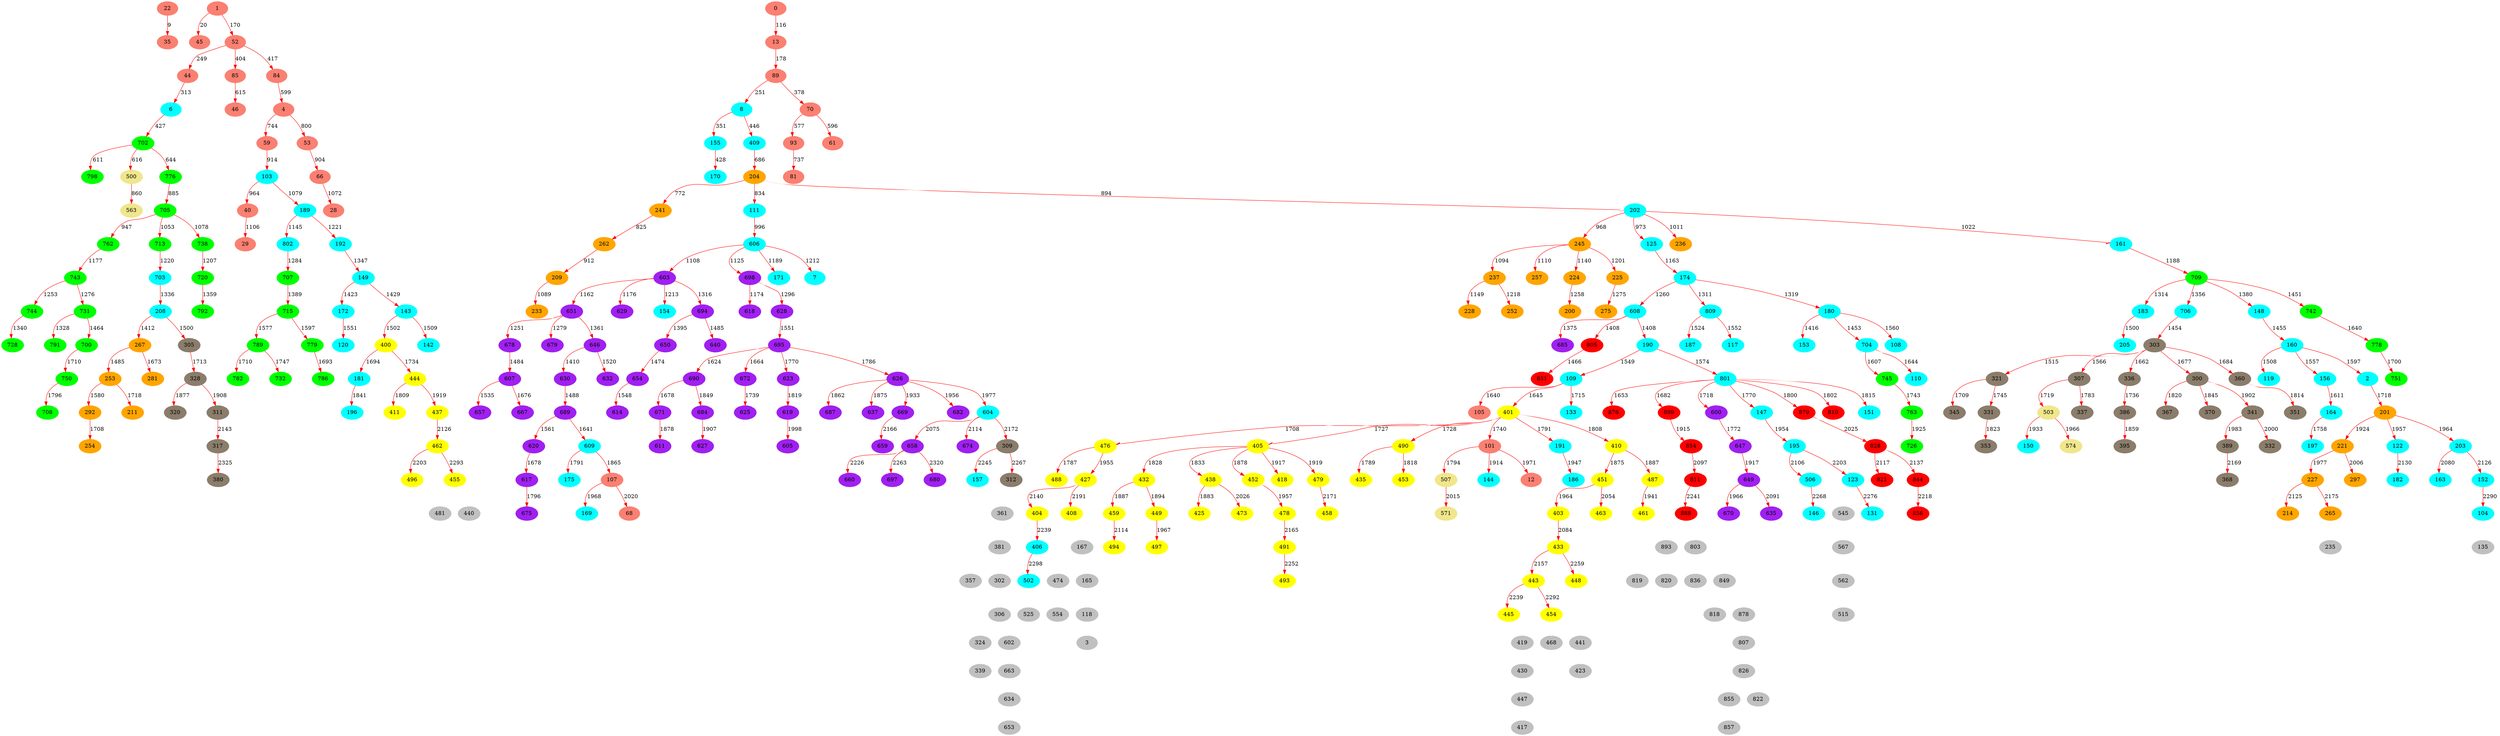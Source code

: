 digraph {
	22 [color=grey style=filled]
	35 [color=grey style=filled]
	22 -> 35 [color=white]
	1 [color=grey style=filled]
	45 [color=grey style=filled]
	1 -> 45 [color=white]
	0 [color=grey style=filled]
	13 [color=grey style=filled]
	0 -> 13 [color=white]
	1 [color=grey style=filled]
	52 [color=grey style=filled]
	1 -> 52 [color=white]
	13 [color=grey style=filled]
	89 [color=grey style=filled]
	13 -> 89 [color=white]
	52 [color=grey style=filled]
	44 [color=grey style=filled]
	52 -> 44 [color=white]
	89 [color=grey style=filled]
	8 [color=grey style=filled]
	89 -> 8 [color=white]
	44 [color=grey style=filled]
	6 [color=grey style=filled]
	44 -> 6 [color=white]
	8 [color=grey style=filled]
	155 [color=grey style=filled]
	8 -> 155 [color=white]
	89 [color=grey style=filled]
	70 [color=grey style=filled]
	89 -> 70 [color=white]
	52 [color=grey style=filled]
	85 [color=grey style=filled]
	52 -> 85 [color=white]
	52 [color=grey style=filled]
	84 [color=grey style=filled]
	52 -> 84 [color=white]
	6 [color=grey style=filled]
	702 [color=grey style=filled]
	6 -> 702 [color=white]
	155 [color=grey style=filled]
	170 [color=grey style=filled]
	155 -> 170 [color=white]
	8 [color=grey style=filled]
	409 [color=grey style=filled]
	8 -> 409 [color=white]
	70 [color=grey style=filled]
	93 [color=grey style=filled]
	70 -> 93 [color=white]
	70 [color=grey style=filled]
	61 [color=grey style=filled]
	70 -> 61 [color=white]
	84 [color=grey style=filled]
	4 [color=grey style=filled]
	84 -> 4 [color=white]
	702 [color=grey style=filled]
	798 [color=grey style=filled]
	702 -> 798 [color=white]
	85 [color=grey style=filled]
	46 [color=grey style=filled]
	85 -> 46 [color=white]
	702 [color=grey style=filled]
	500 [color=grey style=filled]
	702 -> 500 [color=white]
	702 [color=grey style=filled]
	776 [color=grey style=filled]
	702 -> 776 [color=white]
	409 [color=grey style=filled]
	204 [color=grey style=filled]
	409 -> 204 [color=white]
	93 [color=grey style=filled]
	81 [color=grey style=filled]
	93 -> 81 [color=white]
	4 [color=grey style=filled]
	59 [color=grey style=filled]
	4 -> 59 [color=white]
	204 [color=grey style=filled]
	241 [color=grey style=filled]
	204 -> 241 [color=white]
	4 [color=grey style=filled]
	53 [color=grey style=filled]
	4 -> 53 [color=white]
	241 [color=grey style=filled]
	262 [color=grey style=filled]
	241 -> 262 [color=white]
	204 [color=grey style=filled]
	111 [color=grey style=filled]
	204 -> 111 [color=white]
	500 [color=grey style=filled]
	563 [color=grey style=filled]
	500 -> 563 [color=white]
	776 [color=grey style=filled]
	705 [color=grey style=filled]
	776 -> 705 [color=white]
	204 [color=grey style=filled]
	202 [color=grey style=filled]
	204 -> 202 [color=white]
	53 [color=grey style=filled]
	66 [color=grey style=filled]
	53 -> 66 [color=white]
	262 [color=grey style=filled]
	209 [color=grey style=filled]
	262 -> 209 [color=white]
	59 [color=grey style=filled]
	103 [color=grey style=filled]
	59 -> 103 [color=white]
	705 [color=grey style=filled]
	762 [color=grey style=filled]
	705 -> 762 [color=white]
	103 [color=grey style=filled]
	40 [color=grey style=filled]
	103 -> 40 [color=white]
	202 [color=grey style=filled]
	245 [color=grey style=filled]
	202 -> 245 [color=white]
	202 [color=grey style=filled]
	125 [color=grey style=filled]
	202 -> 125 [color=white]
	111 [color=grey style=filled]
	606 [color=grey style=filled]
	111 -> 606 [color=white]
	202 [color=grey style=filled]
	236 [color=grey style=filled]
	202 -> 236 [color=white]
	202 [color=grey style=filled]
	161 [color=grey style=filled]
	202 -> 161 [color=white]
	705 [color=grey style=filled]
	713 [color=grey style=filled]
	705 -> 713 [color=white]
	66 [color=grey style=filled]
	28 [color=grey style=filled]
	66 -> 28 [color=white]
	705 [color=grey style=filled]
	738 [color=grey style=filled]
	705 -> 738 [color=white]
	103 [color=grey style=filled]
	189 [color=grey style=filled]
	103 -> 189 [color=white]
	209 [color=grey style=filled]
	233 [color=grey style=filled]
	209 -> 233 [color=white]
	245 [color=grey style=filled]
	237 [color=grey style=filled]
	245 -> 237 [color=white]
	40 [color=grey style=filled]
	29 [color=grey style=filled]
	40 -> 29 [color=white]
	606 [color=grey style=filled]
	603 [color=grey style=filled]
	606 -> 603 [color=white]
	245 [color=grey style=filled]
	257 [color=grey style=filled]
	245 -> 257 [color=white]
	606 [color=grey style=filled]
	698 [color=grey style=filled]
	606 -> 698 [color=white]
	245 [color=grey style=filled]
	224 [color=grey style=filled]
	245 -> 224 [color=white]
	189 [color=grey style=filled]
	802 [color=grey style=filled]
	189 -> 802 [color=white]
	237 [color=grey style=filled]
	228 [color=grey style=filled]
	237 -> 228 [color=white]
	603 [color=grey style=filled]
	651 [color=grey style=filled]
	603 -> 651 [color=white]
	125 [color=grey style=filled]
	174 [color=grey style=filled]
	125 -> 174 [color=white]
	698 [color=grey style=filled]
	618 [color=grey style=filled]
	698 -> 618 [color=white]
	603 [color=grey style=filled]
	629 [color=grey style=filled]
	603 -> 629 [color=white]
	762 [color=grey style=filled]
	743 [color=grey style=filled]
	762 -> 743 [color=white]
	161 [color=grey style=filled]
	709 [color=grey style=filled]
	161 -> 709 [color=white]
	606 [color=grey style=filled]
	171 [color=grey style=filled]
	606 -> 171 [color=white]
	245 [color=grey style=filled]
	225 [color=grey style=filled]
	245 -> 225 [color=white]
	738 [color=grey style=filled]
	720 [color=grey style=filled]
	738 -> 720 [color=white]
	606 [color=grey style=filled]
	7 [color=grey style=filled]
	606 -> 7 [color=white]
	603 [color=grey style=filled]
	154 [color=grey style=filled]
	603 -> 154 [color=white]
	237 [color=grey style=filled]
	252 [color=grey style=filled]
	237 -> 252 [color=white]
	713 [color=grey style=filled]
	703 [color=grey style=filled]
	713 -> 703 [color=white]
	189 [color=grey style=filled]
	192 [color=grey style=filled]
	189 -> 192 [color=white]
	651 [color=grey style=filled]
	678 [color=grey style=filled]
	651 -> 678 [color=white]
	743 [color=grey style=filled]
	744 [color=grey style=filled]
	743 -> 744 [color=white]
	224 [color=grey style=filled]
	200 [color=grey style=filled]
	224 -> 200 [color=white]
	174 [color=grey style=filled]
	608 [color=grey style=filled]
	174 -> 608 [color=white]
	225 [color=grey style=filled]
	275 [color=grey style=filled]
	225 -> 275 [color=white]
	743 [color=grey style=filled]
	731 [color=grey style=filled]
	743 -> 731 [color=white]
	651 [color=grey style=filled]
	679 [color=grey style=filled]
	651 -> 679 [color=white]
	802 [color=grey style=filled]
	707 [color=grey style=filled]
	802 -> 707 [color=white]
	698 [color=grey style=filled]
	628 [color=grey style=filled]
	698 -> 628 [color=white]
	174 [color=grey style=filled]
	809 [color=grey style=filled]
	174 -> 809 [color=white]
	709 [color=grey style=filled]
	183 [color=grey style=filled]
	709 -> 183 [color=white]
	603 [color=grey style=filled]
	694 [color=grey style=filled]
	603 -> 694 [color=white]
	174 [color=grey style=filled]
	180 [color=grey style=filled]
	174 -> 180 [color=white]
	731 [color=grey style=filled]
	791 [color=grey style=filled]
	731 -> 791 [color=white]
	703 [color=grey style=filled]
	208 [color=grey style=filled]
	703 -> 208 [color=white]
	744 [color=grey style=filled]
	728 [color=grey style=filled]
	744 -> 728 [color=white]
	192 [color=grey style=filled]
	149 [color=grey style=filled]
	192 -> 149 [color=white]
	709 [color=grey style=filled]
	706 [color=grey style=filled]
	709 -> 706 [color=white]
	720 [color=grey style=filled]
	792 [color=grey style=filled]
	720 -> 792 [color=white]
	651 [color=grey style=filled]
	646 [color=grey style=filled]
	651 -> 646 [color=white]
	608 [color=grey style=filled]
	685 [color=grey style=filled]
	608 -> 685 [color=white]
	709 [color=grey style=filled]
	148 [color=grey style=filled]
	709 -> 148 [color=white]
	707 [color=grey style=filled]
	715 [color=grey style=filled]
	707 -> 715 [color=white]
	694 [color=grey style=filled]
	650 [color=grey style=filled]
	694 -> 650 [color=white]
	608 [color=grey style=filled]
	805 [color=grey style=filled]
	608 -> 805 [color=white]
	608 [color=grey style=filled]
	190 [color=grey style=filled]
	608 -> 190 [color=white]
	646 [color=grey style=filled]
	630 [color=grey style=filled]
	646 -> 630 [color=white]
	208 [color=grey style=filled]
	267 [color=grey style=filled]
	208 -> 267 [color=white]
	180 [color=grey style=filled]
	153 [color=grey style=filled]
	180 -> 153 [color=white]
	149 [color=grey style=filled]
	172 [color=grey style=filled]
	149 -> 172 [color=white]
	149 [color=grey style=filled]
	143 [color=grey style=filled]
	149 -> 143 [color=white]
	709 [color=grey style=filled]
	742 [color=grey style=filled]
	709 -> 742 [color=white]
	180 [color=grey style=filled]
	704 [color=grey style=filled]
	180 -> 704 [color=white]
	706 [color=grey style=filled]
	303 [color=grey style=filled]
	706 -> 303 [color=white]
	148 [color=grey style=filled]
	160 [color=grey style=filled]
	148 -> 160 [color=white]
	731 [color=grey style=filled]
	700 [color=grey style=filled]
	731 -> 700 [color=white]
	805 [color=grey style=filled]
	851 [color=grey style=filled]
	805 -> 851 [color=white]
	650 [color=grey style=filled]
	654 [color=grey style=filled]
	650 -> 654 [color=white]
	678 [color=grey style=filled]
	607 [color=grey style=filled]
	678 -> 607 [color=white]
	694 [color=grey style=filled]
	640 [color=grey style=filled]
	694 -> 640 [color=white]
	267 [color=grey style=filled]
	253 [color=grey style=filled]
	267 -> 253 [color=white]
	630 [color=grey style=filled]
	689 [color=grey style=filled]
	630 -> 689 [color=white]
	183 [color=grey style=filled]
	205 [color=grey style=filled]
	183 -> 205 [color=white]
	208 [color=grey style=filled]
	305 [color=grey style=filled]
	208 -> 305 [color=white]
	143 [color=grey style=filled]
	400 [color=grey style=filled]
	143 -> 400 [color=white]
	160 [color=grey style=filled]
	119 [color=grey style=filled]
	160 -> 119 [color=white]
	143 [color=grey style=filled]
	142 [color=grey style=filled]
	143 -> 142 [color=white]
	303 [color=grey style=filled]
	321 [color=grey style=filled]
	303 -> 321 [color=white]
	646 [color=grey style=filled]
	632 [color=grey style=filled]
	646 -> 632 [color=white]
	809 [color=grey style=filled]
	187 [color=grey style=filled]
	809 -> 187 [color=white]
	607 [color=grey style=filled]
	657 [color=grey style=filled]
	607 -> 657 [color=white]
	654 [color=grey style=filled]
	614 [color=grey style=filled]
	654 -> 614 [color=white]
	190 [color=grey style=filled]
	109 [color=grey style=filled]
	190 -> 109 [color=white]
	628 [color=grey style=filled]
	695 [color=grey style=filled]
	628 -> 695 [color=white]
	172 [color=grey style=filled]
	120 [color=grey style=filled]
	172 -> 120 [color=white]
	809 [color=grey style=filled]
	117 [color=grey style=filled]
	809 -> 117 [color=white]
	160 [color=grey style=filled]
	156 [color=grey style=filled]
	160 -> 156 [color=white]
	180 [color=grey style=filled]
	108 [color=grey style=filled]
	180 -> 108 [color=white]
	689 [color=grey style=filled]
	620 [color=grey style=filled]
	689 -> 620 [color=white]
	303 [color=grey style=filled]
	307 [color=grey style=filled]
	303 -> 307 [color=white]
	190 [color=grey style=filled]
	801 [color=grey style=filled]
	190 -> 801 [color=white]
	715 [color=grey style=filled]
	789 [color=grey style=filled]
	715 -> 789 [color=white]
	253 [color=grey style=filled]
	292 [color=grey style=filled]
	253 -> 292 [color=white]
	715 [color=grey style=filled]
	779 [color=grey style=filled]
	715 -> 779 [color=white]
	160 [color=grey style=filled]
	2 [color=grey style=filled]
	160 -> 2 [color=white]
	704 [color=grey style=filled]
	745 [color=grey style=filled]
	704 -> 745 [color=white]
	156 [color=grey style=filled]
	164 [color=grey style=filled]
	156 -> 164 [color=white]
	695 [color=grey style=filled]
	690 [color=grey style=filled]
	695 -> 690 [color=white]
	742 [color=grey style=filled]
	778 [color=grey style=filled]
	742 -> 778 [color=white]
	109 [color=grey style=filled]
	105 [color=grey style=filled]
	109 -> 105 [color=white]
	689 [color=grey style=filled]
	609 [color=grey style=filled]
	689 -> 609 [color=white]
	704 [color=grey style=filled]
	110 [color=grey style=filled]
	704 -> 110 [color=white]
	109 [color=grey style=filled]
	401 [color=grey style=filled]
	109 -> 401 [color=white]
	801 [color=grey style=filled]
	876 [color=grey style=filled]
	801 -> 876 [color=white]
	303 [color=grey style=filled]
	336 [color=grey style=filled]
	303 -> 336 [color=white]
	695 [color=grey style=filled]
	672 [color=grey style=filled]
	695 -> 672 [color=white]
	267 [color=grey style=filled]
	281 [color=grey style=filled]
	267 -> 281 [color=white]
	607 [color=grey style=filled]
	667 [color=grey style=filled]
	607 -> 667 [color=white]
	303 [color=grey style=filled]
	300 [color=grey style=filled]
	303 -> 300 [color=white]
	690 [color=grey style=filled]
	671 [color=grey style=filled]
	690 -> 671 [color=white]
	620 [color=grey style=filled]
	617 [color=grey style=filled]
	620 -> 617 [color=white]
	801 [color=grey style=filled]
	899 [color=grey style=filled]
	801 -> 899 [color=white]
	303 [color=grey style=filled]
	360 [color=grey style=filled]
	303 -> 360 [color=white]
	779 [color=grey style=filled]
	786 [color=grey style=filled]
	779 -> 786 [color=white]
	400 [color=grey style=filled]
	181 [color=grey style=filled]
	400 -> 181 [color=white]
	778 [color=grey style=filled]
	751 [color=grey style=filled]
	778 -> 751 [color=white]
	292 [color=grey style=filled]
	254 [color=grey style=filled]
	292 -> 254 [color=white]
	401 [color=grey style=filled]
	476 [color=grey style=filled]
	401 -> 476 [color=white]
	321 [color=grey style=filled]
	345 [color=grey style=filled]
	321 -> 345 [color=white]
	789 [color=grey style=filled]
	782 [color=grey style=filled]
	789 -> 782 [color=white]
	700 [color=grey style=filled]
	750 [color=grey style=filled]
	700 -> 750 [color=white]
	305 [color=grey style=filled]
	328 [color=grey style=filled]
	305 -> 328 [color=white]
	109 [color=grey style=filled]
	133 [color=grey style=filled]
	109 -> 133 [color=white]
	2 [color=grey style=filled]
	201 [color=grey style=filled]
	2 -> 201 [color=white]
	253 [color=grey style=filled]
	211 [color=grey style=filled]
	253 -> 211 [color=white]
	801 [color=grey style=filled]
	600 [color=grey style=filled]
	801 -> 600 [color=white]
	307 [color=grey style=filled]
	503 [color=grey style=filled]
	307 -> 503 [color=white]
	401 [color=grey style=filled]
	405 [color=grey style=filled]
	401 -> 405 [color=white]
	401 [color=grey style=filled]
	490 [color=grey style=filled]
	401 -> 490 [color=white]
	400 [color=grey style=filled]
	444 [color=grey style=filled]
	400 -> 444 [color=white]
	336 [color=grey style=filled]
	386 [color=grey style=filled]
	336 -> 386 [color=white]
	672 [color=grey style=filled]
	625 [color=grey style=filled]
	672 -> 625 [color=white]
	401 [color=grey style=filled]
	101 [color=grey style=filled]
	401 -> 101 [color=white]
	745 [color=grey style=filled]
	763 [color=grey style=filled]
	745 -> 763 [color=white]
	321 [color=grey style=filled]
	331 [color=grey style=filled]
	321 -> 331 [color=white]
	789 [color=grey style=filled]
	732 [color=grey style=filled]
	789 -> 732 [color=white]
	164 [color=grey style=filled]
	197 [color=grey style=filled]
	164 -> 197 [color=white]
	695 [color=grey style=filled]
	623 [color=grey style=filled]
	695 -> 623 [color=white]
	801 [color=grey style=filled]
	147 [color=grey style=filled]
	801 -> 147 [color=white]
	600 [color=grey style=filled]
	647 [color=grey style=filled]
	600 -> 647 [color=white]
	307 [color=grey style=filled]
	337 [color=grey style=filled]
	307 -> 337 [color=white]
	695 [color=grey style=filled]
	626 [color=grey style=filled]
	695 -> 626 [color=white]
	476 [color=grey style=filled]
	488 [color=grey style=filled]
	476 -> 488 [color=white]
	490 [color=grey style=filled]
	435 [color=grey style=filled]
	490 -> 435 [color=white]
	401 [color=grey style=filled]
	191 [color=grey style=filled]
	401 -> 191 [color=white]
	609 [color=grey style=filled]
	175 [color=grey style=filled]
	609 -> 175 [color=white]
	101 [color=grey style=filled]
	507 [color=grey style=filled]
	101 -> 507 [color=white]
	617 [color=grey style=filled]
	675 [color=grey style=filled]
	617 -> 675 [color=white]
	750 [color=grey style=filled]
	708 [color=grey style=filled]
	750 -> 708 [color=white]
	801 [color=grey style=filled]
	879 [color=grey style=filled]
	801 -> 879 [color=white]
	801 [color=grey style=filled]
	810 [color=grey style=filled]
	801 -> 810 [color=white]
	401 [color=grey style=filled]
	410 [color=grey style=filled]
	401 -> 410 [color=white]
	444 [color=grey style=filled]
	411 [color=grey style=filled]
	444 -> 411 [color=white]
	360 [color=grey style=filled]
	351 [color=grey style=filled]
	360 -> 351 [color=white]
	801 [color=grey style=filled]
	151 [color=grey style=filled]
	801 -> 151 [color=white]
	490 [color=grey style=filled]
	453 [color=grey style=filled]
	490 -> 453 [color=white]
	623 [color=grey style=filled]
	619 [color=grey style=filled]
	623 -> 619 [color=white]
	300 [color=grey style=filled]
	367 [color=grey style=filled]
	300 -> 367 [color=white]
	331 [color=grey style=filled]
	353 [color=grey style=filled]
	331 -> 353 [color=white]
	405 [color=grey style=filled]
	432 [color=grey style=filled]
	405 -> 432 [color=white]
	405 [color=grey style=filled]
	438 [color=grey style=filled]
	405 -> 438 [color=white]
	181 [color=grey style=filled]
	196 [color=grey style=filled]
	181 -> 196 [color=white]
	300 [color=grey style=filled]
	370 [color=grey style=filled]
	300 -> 370 [color=white]
	690 [color=grey style=filled]
	684 [color=grey style=filled]
	690 -> 684 [color=white]
	386 [color=grey style=filled]
	395 [color=grey style=filled]
	386 -> 395 [color=white]
	626 [color=grey style=filled]
	687 [color=grey style=filled]
	626 -> 687 [color=white]
	609 [color=grey style=filled]
	107 [color=grey style=filled]
	609 -> 107 [color=white]
	626 [color=grey style=filled]
	637 [color=grey style=filled]
	626 -> 637 [color=white]
	410 [color=grey style=filled]
	451 [color=grey style=filled]
	410 -> 451 [color=white]
	328 [color=grey style=filled]
	320 [color=grey style=filled]
	328 -> 320 [color=white]
	671 [color=grey style=filled]
	611 [color=grey style=filled]
	671 -> 611 [color=white]
	405 [color=grey style=filled]
	452 [color=grey style=filled]
	405 -> 452 [color=white]
	438 [color=grey style=filled]
	425 [color=grey style=filled]
	438 -> 425 [color=white]
	410 [color=grey style=filled]
	487 [color=grey style=filled]
	410 -> 487 [color=white]
	432 [color=grey style=filled]
	459 [color=grey style=filled]
	432 -> 459 [color=white]
	432 [color=grey style=filled]
	449 [color=grey style=filled]
	432 -> 449 [color=white]
	300 [color=grey style=filled]
	341 [color=grey style=filled]
	300 -> 341 [color=white]
	684 [color=grey style=filled]
	627 [color=grey style=filled]
	684 -> 627 [color=white]
	328 [color=grey style=filled]
	311 [color=grey style=filled]
	328 -> 311 [color=white]
	101 [color=grey style=filled]
	144 [color=grey style=filled]
	101 -> 144 [color=white]
	899 [color=grey style=filled]
	854 [color=grey style=filled]
	899 -> 854 [color=white]
	647 [color=grey style=filled]
	649 [color=grey style=filled]
	647 -> 649 [color=white]
	405 [color=grey style=filled]
	418 [color=grey style=filled]
	405 -> 418 [color=white]
	405 [color=grey style=filled]
	479 [color=grey style=filled]
	405 -> 479 [color=white]
	444 [color=grey style=filled]
	437 [color=grey style=filled]
	444 -> 437 [color=white]
	201 [color=grey style=filled]
	221 [color=grey style=filled]
	201 -> 221 [color=white]
	763 [color=grey style=filled]
	726 [color=grey style=filled]
	763 -> 726 [color=white]
	626 [color=grey style=filled]
	669 [color=grey style=filled]
	626 -> 669 [color=white]
	503 [color=grey style=filled]
	150 [color=grey style=filled]
	503 -> 150 [color=white]
	487 [color=grey style=filled]
	461 [color=grey style=filled]
	487 -> 461 [color=white]
	191 [color=grey style=filled]
	186 [color=grey style=filled]
	191 -> 186 [color=white]
	147 [color=grey style=filled]
	195 [color=grey style=filled]
	147 -> 195 [color=white]
	476 [color=grey style=filled]
	427 [color=grey style=filled]
	476 -> 427 [color=white]
	626 [color=grey style=filled]
	682 [color=grey style=filled]
	626 -> 682 [color=white]
	452 [color=grey style=filled]
	478 [color=grey style=filled]
	452 -> 478 [color=white]
	201 [color=grey style=filled]
	122 [color=grey style=filled]
	201 -> 122 [color=white]
	451 [color=grey style=filled]
	403 [color=grey style=filled]
	451 -> 403 [color=white]
	201 [color=grey style=filled]
	203 [color=grey style=filled]
	201 -> 203 [color=white]
	503 [color=grey style=filled]
	574 [color=grey style=filled]
	503 -> 574 [color=white]
	649 [color=grey style=filled]
	670 [color=grey style=filled]
	649 -> 670 [color=white]
	449 [color=grey style=filled]
	497 [color=grey style=filled]
	449 -> 497 [color=white]
	107 [color=grey style=filled]
	169 [color=grey style=filled]
	107 -> 169 [color=white]
	101 [color=grey style=filled]
	12 [color=grey style=filled]
	101 -> 12 [color=white]
	626 [color=grey style=filled]
	604 [color=grey style=filled]
	626 -> 604 [color=white]
	221 [color=grey style=filled]
	227 [color=grey style=filled]
	221 -> 227 [color=white]
	341 [color=grey style=filled]
	389 [color=grey style=filled]
	341 -> 389 [color=white]
	619 [color=grey style=filled]
	605 [color=grey style=filled]
	619 -> 605 [color=white]
	341 [color=grey style=filled]
	332 [color=grey style=filled]
	341 -> 332 [color=white]
	221 [color=grey style=filled]
	297 [color=grey style=filled]
	221 -> 297 [color=white]
	507 [color=grey style=filled]
	571 [color=grey style=filled]
	507 -> 571 [color=white]
	107 [color=grey style=filled]
	68 [color=grey style=filled]
	107 -> 68 [color=white]
	879 [color=grey style=filled]
	828 [color=grey style=filled]
	879 -> 828 [color=white]
	438 [color=grey style=filled]
	473 [color=grey style=filled]
	438 -> 473 [color=white]
	451 [color=grey style=filled]
	463 [color=grey style=filled]
	451 -> 463 [color=white]
	604 [color=grey style=filled]
	658 [color=grey style=filled]
	604 -> 658 [color=white]
	203 [color=grey style=filled]
	163 [color=grey style=filled]
	203 -> 163 [color=white]
	403 [color=grey style=filled]
	433 [color=grey style=filled]
	403 -> 433 [color=white]
	649 [color=grey style=filled]
	635 [color=grey style=filled]
	649 -> 635 [color=white]
	854 [color=grey style=filled]
	811 [color=grey style=filled]
	854 -> 811 [color=white]
	195 [color=grey style=filled]
	506 [color=grey style=filled]
	195 -> 506 [color=white]
	459 [color=grey style=filled]
	494 [color=grey style=filled]
	459 -> 494 [color=white]
	604 [color=grey style=filled]
	674 [color=grey style=filled]
	604 -> 674 [color=white]
	828 [color=grey style=filled]
	821 [color=grey style=filled]
	828 -> 821 [color=white]
	227 [color=grey style=filled]
	214 [color=grey style=filled]
	227 -> 214 [color=white]
	437 [color=grey style=filled]
	462 [color=grey style=filled]
	437 -> 462 [color=white]
	203 [color=grey style=filled]
	152 [color=grey style=filled]
	203 -> 152 [color=white]
	122 [color=grey style=filled]
	182 [color=grey style=filled]
	122 -> 182 [color=white]
	828 [color=grey style=filled]
	844 [color=grey style=filled]
	828 -> 844 [color=white]
	427 [color=grey style=filled]
	404 [color=grey style=filled]
	427 -> 404 [color=white]
	311 [color=grey style=filled]
	317 [color=grey style=filled]
	311 -> 317 [color=white]
	433 [color=grey style=filled]
	443 [color=grey style=filled]
	433 -> 443 [color=white]
	478 [color=grey style=filled]
	491 [color=grey style=filled]
	478 -> 491 [color=white]
	669 [color=grey style=filled]
	659 [color=grey style=filled]
	669 -> 659 [color=white]
	389 [color=grey style=filled]
	368 [color=grey style=filled]
	389 -> 368 [color=white]
	479 [color=grey style=filled]
	458 [color=grey style=filled]
	479 -> 458 [color=white]
	604 [color=grey style=filled]
	309 [color=grey style=filled]
	604 -> 309 [color=white]
	227 [color=grey style=filled]
	265 [color=grey style=filled]
	227 -> 265 [color=white]
	427 [color=grey style=filled]
	408 [color=grey style=filled]
	427 -> 408 [color=white]
	462 [color=grey style=filled]
	496 [color=grey style=filled]
	462 -> 496 [color=white]
	195 [color=grey style=filled]
	123 [color=grey style=filled]
	195 -> 123 [color=white]
	844 [color=grey style=filled]
	856 [color=grey style=filled]
	844 -> 856 [color=white]
	658 [color=grey style=filled]
	660 [color=grey style=filled]
	658 -> 660 [color=white]
	404 [color=grey style=filled]
	406 [color=grey style=filled]
	404 -> 406 [color=white]
	443 [color=grey style=filled]
	445 [color=grey style=filled]
	443 -> 445 [color=white]
	811 [color=grey style=filled]
	888 [color=grey style=filled]
	811 -> 888 [color=white]
	309 [color=grey style=filled]
	157 [color=grey style=filled]
	309 -> 157 [color=white]
	491 [color=grey style=filled]
	493 [color=grey style=filled]
	491 -> 493 [color=white]
	433 [color=grey style=filled]
	448 [color=grey style=filled]
	433 -> 448 [color=white]
	658 [color=grey style=filled]
	697 [color=grey style=filled]
	658 -> 697 [color=white]
	309 [color=grey style=filled]
	312 [color=grey style=filled]
	309 -> 312 [color=white]
	506 [color=grey style=filled]
	146 [color=grey style=filled]
	506 -> 146 [color=white]
	123 [color=grey style=filled]
	131 [color=grey style=filled]
	123 -> 131 [color=white]
	152 [color=grey style=filled]
	104 [color=grey style=filled]
	152 -> 104 [color=white]
	443 [color=grey style=filled]
	454 [color=grey style=filled]
	443 -> 454 [color=white]
	462 [color=grey style=filled]
	455 [color=grey style=filled]
	462 -> 455 [color=white]
	406 [color=grey style=filled]
	502 [color=grey style=filled]
	406 -> 502 [color=white]
	658 [color=grey style=filled]
	680 [color=grey style=filled]
	658 -> 680 [color=white]
	317 [color=grey style=filled]
	380 [color=grey style=filled]
	317 -> 380 [color=white]
	265 [color=grey style=filled]
	235 [color=grey style=filled]
	265 -> 235 [color=white]
	406 [color=grey style=filled]
	474 [color=grey style=filled]
	406 -> 474 [color=white]
	312 [color=grey style=filled]
	361 [color=grey style=filled]
	312 -> 361 [color=white]
	506 [color=grey style=filled]
	545 [color=grey style=filled]
	506 -> 545 [color=white]
	404 [color=grey style=filled]
	167 [color=grey style=filled]
	404 -> 167 [color=white]
	888 [color=grey style=filled]
	893 [color=grey style=filled]
	888 -> 893 [color=white]
	454 [color=grey style=filled]
	419 [color=grey style=filled]
	454 -> 419 [color=white]
	888 [color=grey style=filled]
	803 [color=grey style=filled]
	888 -> 803 [color=white]
	454 [color=grey style=filled]
	468 [color=grey style=filled]
	454 -> 468 [color=white]
	502 [color=grey style=filled]
	525 [color=grey style=filled]
	502 -> 525 [color=white]
	361 [color=grey style=filled]
	381 [color=grey style=filled]
	361 -> 381 [color=white]
	419 [color=grey style=filled]
	430 [color=grey style=filled]
	419 -> 430 [color=white]
	545 [color=grey style=filled]
	567 [color=grey style=filled]
	545 -> 567 [color=white]
	803 [color=grey style=filled]
	836 [color=grey style=filled]
	803 -> 836 [color=white]
	893 [color=grey style=filled]
	819 [color=grey style=filled]
	893 -> 819 [color=white]
	803 [color=grey style=filled]
	849 [color=grey style=filled]
	803 -> 849 [color=white]
	381 [color=grey style=filled]
	357 [color=grey style=filled]
	381 -> 357 [color=white]
	455 [color=grey style=filled]
	481 [color=grey style=filled]
	455 -> 481 [color=white]
	455 [color=grey style=filled]
	440 [color=grey style=filled]
	455 -> 440 [color=white]
	430 [color=grey style=filled]
	447 [color=grey style=filled]
	430 -> 447 [color=white]
	454 [color=grey style=filled]
	441 [color=grey style=filled]
	454 -> 441 [color=white]
	104 [color=grey style=filled]
	135 [color=grey style=filled]
	104 -> 135 [color=white]
	893 [color=grey style=filled]
	820 [color=grey style=filled]
	893 -> 820 [color=white]
	502 [color=grey style=filled]
	554 [color=grey style=filled]
	502 -> 554 [color=white]
	441 [color=grey style=filled]
	423 [color=grey style=filled]
	441 -> 423 [color=white]
	167 [color=grey style=filled]
	165 [color=grey style=filled]
	167 -> 165 [color=white]
	447 [color=grey style=filled]
	417 [color=grey style=filled]
	447 -> 417 [color=white]
	849 [color=grey style=filled]
	818 [color=grey style=filled]
	849 -> 818 [color=white]
	849 [color=grey style=filled]
	878 [color=grey style=filled]
	849 -> 878 [color=white]
	165 [color=grey style=filled]
	118 [color=grey style=filled]
	165 -> 118 [color=white]
	567 [color=grey style=filled]
	562 [color=grey style=filled]
	567 -> 562 [color=white]
	381 [color=grey style=filled]
	302 [color=grey style=filled]
	381 -> 302 [color=white]
	118 [color=grey style=filled]
	3 [color=grey style=filled]
	118 -> 3 [color=white]
	562 [color=grey style=filled]
	515 [color=grey style=filled]
	562 -> 515 [color=white]
	878 [color=grey style=filled]
	807 [color=grey style=filled]
	878 -> 807 [color=white]
	302 [color=grey style=filled]
	306 [color=grey style=filled]
	302 -> 306 [color=white]
	306 [color=grey style=filled]
	324 [color=grey style=filled]
	306 -> 324 [color=white]
	807 [color=grey style=filled]
	826 [color=grey style=filled]
	807 -> 826 [color=white]
	826 [color=grey style=filled]
	855 [color=grey style=filled]
	826 -> 855 [color=white]
	306 [color=grey style=filled]
	602 [color=grey style=filled]
	306 -> 602 [color=white]
	324 [color=grey style=filled]
	339 [color=grey style=filled]
	324 -> 339 [color=white]
	855 [color=grey style=filled]
	857 [color=grey style=filled]
	855 -> 857 [color=white]
	826 [color=grey style=filled]
	822 [color=grey style=filled]
	826 -> 822 [color=white]
	602 [color=grey style=filled]
	663 [color=grey style=filled]
	602 -> 663 [color=white]
	663 [color=grey style=filled]
	634 [color=grey style=filled]
	663 -> 634 [color=white]
	634 [color=grey style=filled]
	653 [color=grey style=filled]
	634 -> 653 [color=white]
	22 [color=salmon style=filled]
	35 [color=salmon style=filled]
	22 -> 35 [label=9 color=red]
	22 -> 35 [color=white]
	1 [color=salmon style=filled]
	45 [color=salmon style=filled]
	1 -> 45 [label=20 color=red]
	1 -> 45 [color=white]
	0 [color=salmon style=filled]
	13 [color=salmon style=filled]
	0 -> 13 [label=116 color=red]
	0 -> 13 [color=white]
	1 [color=salmon style=filled]
	52 [color=salmon style=filled]
	1 -> 52 [label=170 color=red]
	1 -> 52 [color=white]
	13 [color=salmon style=filled]
	89 [color=salmon style=filled]
	13 -> 89 [label=178 color=red]
	13 -> 89 [color=white]
	52 [color=salmon style=filled]
	44 [color=salmon style=filled]
	52 -> 44 [label=249 color=red]
	52 -> 44 [color=white]
	89 [color=salmon style=filled]
	8 [color=salmon style=filled]
	89 -> 8 [label=251 color=red]
	89 -> 8 [color=white]
	44 [color=salmon style=filled]
	6 [color=salmon style=filled]
	44 -> 6 [label=313 color=red]
	44 -> 6 [color=white]
	8 [color=cyan style=filled]
	155 [color=cyan style=filled]
	8 -> 155 [label=351 color=red]
	8 -> 155 [color=white]
	89 [color=salmon style=filled]
	70 [color=salmon style=filled]
	89 -> 70 [label=378 color=red]
	89 -> 70 [color=white]
	52 [color=salmon style=filled]
	85 [color=salmon style=filled]
	52 -> 85 [label=404 color=red]
	52 -> 85 [color=white]
	52 [color=salmon style=filled]
	84 [color=salmon style=filled]
	52 -> 84 [label=417 color=red]
	52 -> 84 [color=white]
	6 [color=cyan style=filled]
	702 [color=cyan style=filled]
	6 -> 702 [label=427 color=red]
	6 -> 702 [color=white]
	155 [color=cyan style=filled]
	170 [color=cyan style=filled]
	155 -> 170 [label=428 color=red]
	155 -> 170 [color=white]
	8 [color=cyan style=filled]
	409 [color=cyan style=filled]
	8 -> 409 [label=446 color=red]
	8 -> 409 [color=white]
	70 [color=salmon style=filled]
	93 [color=salmon style=filled]
	70 -> 93 [label=577 color=red]
	70 -> 93 [color=white]
	70 [color=salmon style=filled]
	61 [color=salmon style=filled]
	70 -> 61 [label=596 color=red]
	70 -> 61 [color=white]
	84 [color=salmon style=filled]
	4 [color=salmon style=filled]
	84 -> 4 [label=599 color=red]
	84 -> 4 [color=white]
	702 [color=green style=filled]
	798 [color=green style=filled]
	702 -> 798 [label=611 color=red]
	702 -> 798 [color=white]
	85 [color=salmon style=filled]
	46 [color=salmon style=filled]
	85 -> 46 [label=615 color=red]
	85 -> 46 [color=white]
	702 [color=cyan style=filled]
	500 [color=cyan style=filled]
	702 -> 500 [label=616 color=red]
	702 -> 500 [color=white]
	702 [color=green style=filled]
	776 [color=green style=filled]
	702 -> 776 [label=644 color=red]
	702 -> 776 [color=white]
	409 [color=cyan style=filled]
	204 [color=cyan style=filled]
	409 -> 204 [label=686 color=red]
	409 -> 204 [color=white]
	93 [color=salmon style=filled]
	81 [color=salmon style=filled]
	93 -> 81 [label=737 color=red]
	93 -> 81 [color=white]
	4 [color=salmon style=filled]
	59 [color=salmon style=filled]
	4 -> 59 [label=744 color=red]
	4 -> 59 [color=white]
	204 [color=orange style=filled]
	241 [color=orange style=filled]
	204 -> 241 [label=772 color=red]
	204 -> 241 [color=white]
	4 [color=salmon style=filled]
	53 [color=salmon style=filled]
	4 -> 53 [label=800 color=red]
	4 -> 53 [color=white]
	241 [color=orange style=filled]
	262 [color=orange style=filled]
	241 -> 262 [label=825 color=red]
	241 -> 262 [color=white]
	204 [color=cyan style=filled]
	111 [color=cyan style=filled]
	204 -> 111 [label=834 color=red]
	204 -> 111 [color=white]
	500 [color=khaki style=filled]
	563 [color=khaki style=filled]
	500 -> 563 [label=860 color=red]
	500 -> 563 [color=white]
	776 [color=green style=filled]
	705 [color=green style=filled]
	776 -> 705 [label=885 color=red]
	776 -> 705 [color=white]
	204 [color=orange style=filled]
	202 [color=orange style=filled]
	204 -> 202 [label=894 color=red]
	204 -> 202 [color=white]
	53 [color=salmon style=filled]
	66 [color=salmon style=filled]
	53 -> 66 [label=904 color=red]
	53 -> 66 [color=white]
	262 [color=orange style=filled]
	209 [color=orange style=filled]
	262 -> 209 [label=912 color=red]
	262 -> 209 [color=white]
	59 [color=salmon style=filled]
	103 [color=salmon style=filled]
	59 -> 103 [label=914 color=red]
	59 -> 103 [color=white]
	705 [color=green style=filled]
	762 [color=green style=filled]
	705 -> 762 [label=947 color=red]
	705 -> 762 [color=white]
	103 [color=salmon style=filled]
	40 [color=salmon style=filled]
	103 -> 40 [label=964 color=red]
	103 -> 40 [color=white]
	202 [color=orange style=filled]
	245 [color=orange style=filled]
	202 -> 245 [label=968 color=red]
	202 -> 245 [color=white]
	202 [color=cyan style=filled]
	125 [color=cyan style=filled]
	202 -> 125 [label=973 color=red]
	202 -> 125 [color=white]
	111 [color=cyan style=filled]
	606 [color=cyan style=filled]
	111 -> 606 [label=996 color=red]
	111 -> 606 [color=white]
	202 [color=orange style=filled]
	236 [color=orange style=filled]
	202 -> 236 [label=1011 color=red]
	202 -> 236 [color=white]
	202 [color=cyan style=filled]
	161 [color=cyan style=filled]
	202 -> 161 [label=1022 color=red]
	202 -> 161 [color=white]
	705 [color=green style=filled]
	713 [color=green style=filled]
	705 -> 713 [label=1053 color=red]
	705 -> 713 [color=white]
	66 [color=salmon style=filled]
	28 [color=salmon style=filled]
	66 -> 28 [label=1072 color=red]
	66 -> 28 [color=white]
	705 [color=green style=filled]
	738 [color=green style=filled]
	705 -> 738 [label=1078 color=red]
	705 -> 738 [color=white]
	103 [color=cyan style=filled]
	189 [color=cyan style=filled]
	103 -> 189 [label=1079 color=red]
	103 -> 189 [color=white]
	209 [color=orange style=filled]
	233 [color=orange style=filled]
	209 -> 233 [label=1089 color=red]
	209 -> 233 [color=white]
	245 [color=orange style=filled]
	237 [color=orange style=filled]
	245 -> 237 [label=1094 color=red]
	245 -> 237 [color=white]
	40 [color=salmon style=filled]
	29 [color=salmon style=filled]
	40 -> 29 [label=1106 color=red]
	40 -> 29 [color=white]
	606 [color=purple style=filled]
	603 [color=purple style=filled]
	606 -> 603 [label=1108 color=red]
	606 -> 603 [color=white]
	245 [color=orange style=filled]
	257 [color=orange style=filled]
	245 -> 257 [label=1110 color=red]
	245 -> 257 [color=white]
	606 [color=purple style=filled]
	698 [color=purple style=filled]
	606 -> 698 [label=1125 color=red]
	606 -> 698 [color=white]
	245 [color=orange style=filled]
	224 [color=orange style=filled]
	245 -> 224 [label=1140 color=red]
	245 -> 224 [color=white]
	189 [color=cyan style=filled]
	802 [color=cyan style=filled]
	189 -> 802 [label=1145 color=red]
	189 -> 802 [color=white]
	237 [color=orange style=filled]
	228 [color=orange style=filled]
	237 -> 228 [label=1149 color=red]
	237 -> 228 [color=white]
	603 [color=purple style=filled]
	651 [color=purple style=filled]
	603 -> 651 [label=1162 color=red]
	603 -> 651 [color=white]
	125 [color=cyan style=filled]
	174 [color=cyan style=filled]
	125 -> 174 [label=1163 color=red]
	125 -> 174 [color=white]
	698 [color=purple style=filled]
	618 [color=purple style=filled]
	698 -> 618 [label=1174 color=red]
	698 -> 618 [color=white]
	603 [color=purple style=filled]
	629 [color=purple style=filled]
	603 -> 629 [label=1176 color=red]
	603 -> 629 [color=white]
	762 [color=green style=filled]
	743 [color=green style=filled]
	762 -> 743 [label=1177 color=red]
	762 -> 743 [color=white]
	161 [color=cyan style=filled]
	709 [color=cyan style=filled]
	161 -> 709 [label=1188 color=red]
	161 -> 709 [color=white]
	606 [color=cyan style=filled]
	171 [color=cyan style=filled]
	606 -> 171 [label=1189 color=red]
	606 -> 171 [color=white]
	245 [color=orange style=filled]
	225 [color=orange style=filled]
	245 -> 225 [label=1201 color=red]
	245 -> 225 [color=white]
	738 [color=green style=filled]
	720 [color=green style=filled]
	738 -> 720 [label=1207 color=red]
	738 -> 720 [color=white]
	606 [color=cyan style=filled]
	7 [color=cyan style=filled]
	606 -> 7 [label=1212 color=red]
	606 -> 7 [color=white]
	603 [color=cyan style=filled]
	154 [color=cyan style=filled]
	603 -> 154 [label=1213 color=red]
	603 -> 154 [color=white]
	237 [color=orange style=filled]
	252 [color=orange style=filled]
	237 -> 252 [label=1218 color=red]
	237 -> 252 [color=white]
	713 [color=green style=filled]
	703 [color=green style=filled]
	713 -> 703 [label=1220 color=red]
	713 -> 703 [color=white]
	189 [color=cyan style=filled]
	192 [color=cyan style=filled]
	189 -> 192 [label=1221 color=red]
	189 -> 192 [color=white]
	651 [color=purple style=filled]
	678 [color=purple style=filled]
	651 -> 678 [label=1251 color=red]
	651 -> 678 [color=white]
	743 [color=green style=filled]
	744 [color=green style=filled]
	743 -> 744 [label=1253 color=red]
	743 -> 744 [color=white]
	224 [color=orange style=filled]
	200 [color=orange style=filled]
	224 -> 200 [label=1258 color=red]
	224 -> 200 [color=white]
	174 [color=cyan style=filled]
	608 [color=cyan style=filled]
	174 -> 608 [label=1260 color=red]
	174 -> 608 [color=white]
	225 [color=orange style=filled]
	275 [color=orange style=filled]
	225 -> 275 [label=1275 color=red]
	225 -> 275 [color=white]
	743 [color=green style=filled]
	731 [color=green style=filled]
	743 -> 731 [label=1276 color=red]
	743 -> 731 [color=white]
	651 [color=purple style=filled]
	679 [color=purple style=filled]
	651 -> 679 [label=1279 color=red]
	651 -> 679 [color=white]
	802 [color=cyan style=filled]
	707 [color=cyan style=filled]
	802 -> 707 [label=1284 color=red]
	802 -> 707 [color=white]
	698 [color=purple style=filled]
	628 [color=purple style=filled]
	698 -> 628 [label=1296 color=red]
	698 -> 628 [color=white]
	174 [color=cyan style=filled]
	809 [color=cyan style=filled]
	174 -> 809 [label=1311 color=red]
	174 -> 809 [color=white]
	709 [color=cyan style=filled]
	183 [color=cyan style=filled]
	709 -> 183 [label=1314 color=red]
	709 -> 183 [color=white]
	603 [color=purple style=filled]
	694 [color=purple style=filled]
	603 -> 694 [label=1316 color=red]
	603 -> 694 [color=white]
	174 [color=cyan style=filled]
	180 [color=cyan style=filled]
	174 -> 180 [label=1319 color=red]
	174 -> 180 [color=white]
	731 [color=green style=filled]
	791 [color=green style=filled]
	731 -> 791 [label=1328 color=red]
	731 -> 791 [color=white]
	703 [color=cyan style=filled]
	208 [color=cyan style=filled]
	703 -> 208 [label=1336 color=red]
	703 -> 208 [color=white]
	744 [color=green style=filled]
	728 [color=green style=filled]
	744 -> 728 [label=1340 color=red]
	744 -> 728 [color=white]
	192 [color=cyan style=filled]
	149 [color=cyan style=filled]
	192 -> 149 [label=1347 color=red]
	192 -> 149 [color=white]
	709 [color=cyan style=filled]
	706 [color=cyan style=filled]
	709 -> 706 [label=1356 color=red]
	709 -> 706 [color=white]
	720 [color=green style=filled]
	792 [color=green style=filled]
	720 -> 792 [label=1359 color=red]
	720 -> 792 [color=white]
	651 [color=purple style=filled]
	646 [color=purple style=filled]
	651 -> 646 [label=1361 color=red]
	651 -> 646 [color=white]
	608 [color=purple style=filled]
	685 [color=purple style=filled]
	608 -> 685 [label=1375 color=red]
	608 -> 685 [color=white]
	709 [color=cyan style=filled]
	148 [color=cyan style=filled]
	709 -> 148 [label=1380 color=red]
	709 -> 148 [color=white]
	707 [color=green style=filled]
	715 [color=green style=filled]
	707 -> 715 [label=1389 color=red]
	707 -> 715 [color=white]
	694 [color=purple style=filled]
	650 [color=purple style=filled]
	694 -> 650 [label=1395 color=red]
	694 -> 650 [color=white]
	608 [color=cyan style=filled]
	805 [color=cyan style=filled]
	608 -> 805 [label=1408 color=red]
	608 -> 805 [color=white]
	608 [color=cyan style=filled]
	190 [color=cyan style=filled]
	608 -> 190 [label=1408 color=red]
	608 -> 190 [color=white]
	646 [color=purple style=filled]
	630 [color=purple style=filled]
	646 -> 630 [label=1410 color=red]
	646 -> 630 [color=white]
	208 [color=orange style=filled]
	267 [color=orange style=filled]
	208 -> 267 [label=1412 color=red]
	208 -> 267 [color=white]
	180 [color=cyan style=filled]
	153 [color=cyan style=filled]
	180 -> 153 [label=1416 color=red]
	180 -> 153 [color=white]
	149 [color=cyan style=filled]
	172 [color=cyan style=filled]
	149 -> 172 [label=1423 color=red]
	149 -> 172 [color=white]
	149 [color=cyan style=filled]
	143 [color=cyan style=filled]
	149 -> 143 [label=1429 color=red]
	149 -> 143 [color=white]
	709 [color=green style=filled]
	742 [color=green style=filled]
	709 -> 742 [label=1451 color=red]
	709 -> 742 [color=white]
	180 [color=cyan style=filled]
	704 [color=cyan style=filled]
	180 -> 704 [label=1453 color=red]
	180 -> 704 [color=white]
	706 [color=cyan style=filled]
	303 [color=cyan style=filled]
	706 -> 303 [label=1454 color=red]
	706 -> 303 [color=white]
	148 [color=cyan style=filled]
	160 [color=cyan style=filled]
	148 -> 160 [label=1455 color=red]
	148 -> 160 [color=white]
	731 [color=green style=filled]
	700 [color=green style=filled]
	731 -> 700 [label=1464 color=red]
	731 -> 700 [color=white]
	805 [color=red style=filled]
	851 [color=red style=filled]
	805 -> 851 [label=1466 color=red]
	805 -> 851 [color=white]
	650 [color=purple style=filled]
	654 [color=purple style=filled]
	650 -> 654 [label=1474 color=red]
	650 -> 654 [color=white]
	678 [color=purple style=filled]
	607 [color=purple style=filled]
	678 -> 607 [label=1484 color=red]
	678 -> 607 [color=white]
	694 [color=purple style=filled]
	640 [color=purple style=filled]
	694 -> 640 [label=1485 color=red]
	694 -> 640 [color=white]
	267 [color=orange style=filled]
	253 [color=orange style=filled]
	267 -> 253 [label=1485 color=red]
	267 -> 253 [color=white]
	630 [color=purple style=filled]
	689 [color=purple style=filled]
	630 -> 689 [label=1488 color=red]
	630 -> 689 [color=white]
	183 [color=cyan style=filled]
	205 [color=cyan style=filled]
	183 -> 205 [label=1500 color=red]
	183 -> 205 [color=white]
	208 [color=cyan style=filled]
	305 [color=cyan style=filled]
	208 -> 305 [label=1500 color=red]
	208 -> 305 [color=white]
	143 [color=cyan style=filled]
	400 [color=cyan style=filled]
	143 -> 400 [label=1502 color=red]
	143 -> 400 [color=white]
	160 [color=cyan style=filled]
	119 [color=cyan style=filled]
	160 -> 119 [label=1508 color=red]
	160 -> 119 [color=white]
	143 [color=cyan style=filled]
	142 [color=cyan style=filled]
	143 -> 142 [label=1509 color=red]
	143 -> 142 [color=white]
	303 [color=bisque4 style=filled]
	321 [color=bisque4 style=filled]
	303 -> 321 [label=1515 color=red]
	303 -> 321 [color=white]
	646 [color=purple style=filled]
	632 [color=purple style=filled]
	646 -> 632 [label=1520 color=red]
	646 -> 632 [color=white]
	809 [color=cyan style=filled]
	187 [color=cyan style=filled]
	809 -> 187 [label=1524 color=red]
	809 -> 187 [color=white]
	607 [color=purple style=filled]
	657 [color=purple style=filled]
	607 -> 657 [label=1535 color=red]
	607 -> 657 [color=white]
	654 [color=purple style=filled]
	614 [color=purple style=filled]
	654 -> 614 [label=1548 color=red]
	654 -> 614 [color=white]
	190 [color=cyan style=filled]
	109 [color=cyan style=filled]
	190 -> 109 [label=1549 color=red]
	190 -> 109 [color=white]
	628 [color=purple style=filled]
	695 [color=purple style=filled]
	628 -> 695 [label=1551 color=red]
	628 -> 695 [color=white]
	172 [color=cyan style=filled]
	120 [color=cyan style=filled]
	172 -> 120 [label=1551 color=red]
	172 -> 120 [color=white]
	809 [color=cyan style=filled]
	117 [color=cyan style=filled]
	809 -> 117 [label=1552 color=red]
	809 -> 117 [color=white]
	160 [color=cyan style=filled]
	156 [color=cyan style=filled]
	160 -> 156 [label=1557 color=red]
	160 -> 156 [color=white]
	180 [color=cyan style=filled]
	108 [color=cyan style=filled]
	180 -> 108 [label=1560 color=red]
	180 -> 108 [color=white]
	689 [color=purple style=filled]
	620 [color=purple style=filled]
	689 -> 620 [label=1561 color=red]
	689 -> 620 [color=white]
	303 [color=bisque4 style=filled]
	307 [color=bisque4 style=filled]
	303 -> 307 [label=1566 color=red]
	303 -> 307 [color=white]
	190 [color=cyan style=filled]
	801 [color=cyan style=filled]
	190 -> 801 [label=1574 color=red]
	190 -> 801 [color=white]
	715 [color=green style=filled]
	789 [color=green style=filled]
	715 -> 789 [label=1577 color=red]
	715 -> 789 [color=white]
	253 [color=orange style=filled]
	292 [color=orange style=filled]
	253 -> 292 [label=1580 color=red]
	253 -> 292 [color=white]
	715 [color=green style=filled]
	779 [color=green style=filled]
	715 -> 779 [label=1597 color=red]
	715 -> 779 [color=white]
	160 [color=cyan style=filled]
	2 [color=cyan style=filled]
	160 -> 2 [label=1597 color=red]
	160 -> 2 [color=white]
	704 [color=green style=filled]
	745 [color=green style=filled]
	704 -> 745 [label=1607 color=red]
	704 -> 745 [color=white]
	156 [color=cyan style=filled]
	164 [color=cyan style=filled]
	156 -> 164 [label=1611 color=red]
	156 -> 164 [color=white]
	695 [color=purple style=filled]
	690 [color=purple style=filled]
	695 -> 690 [label=1624 color=red]
	695 -> 690 [color=white]
	742 [color=green style=filled]
	778 [color=green style=filled]
	742 -> 778 [label=1640 color=red]
	742 -> 778 [color=white]
	109 [color=salmon style=filled]
	105 [color=salmon style=filled]
	109 -> 105 [label=1640 color=red]
	109 -> 105 [color=white]
	689 [color=purple style=filled]
	609 [color=purple style=filled]
	689 -> 609 [label=1641 color=red]
	689 -> 609 [color=white]
	704 [color=cyan style=filled]
	110 [color=cyan style=filled]
	704 -> 110 [label=1644 color=red]
	704 -> 110 [color=white]
	109 [color=cyan style=filled]
	401 [color=cyan style=filled]
	109 -> 401 [label=1645 color=red]
	109 -> 401 [color=white]
	801 [color=red style=filled]
	876 [color=red style=filled]
	801 -> 876 [label=1653 color=red]
	801 -> 876 [color=white]
	303 [color=bisque4 style=filled]
	336 [color=bisque4 style=filled]
	303 -> 336 [label=1662 color=red]
	303 -> 336 [color=white]
	695 [color=purple style=filled]
	672 [color=purple style=filled]
	695 -> 672 [label=1664 color=red]
	695 -> 672 [color=white]
	267 [color=orange style=filled]
	281 [color=orange style=filled]
	267 -> 281 [label=1673 color=red]
	267 -> 281 [color=white]
	607 [color=purple style=filled]
	667 [color=purple style=filled]
	607 -> 667 [label=1676 color=red]
	607 -> 667 [color=white]
	303 [color=bisque4 style=filled]
	300 [color=bisque4 style=filled]
	303 -> 300 [label=1677 color=red]
	303 -> 300 [color=white]
	690 [color=purple style=filled]
	671 [color=purple style=filled]
	690 -> 671 [label=1678 color=red]
	690 -> 671 [color=white]
	620 [color=purple style=filled]
	617 [color=purple style=filled]
	620 -> 617 [label=1678 color=red]
	620 -> 617 [color=white]
	801 [color=red style=filled]
	899 [color=red style=filled]
	801 -> 899 [label=1682 color=red]
	801 -> 899 [color=white]
	303 [color=bisque4 style=filled]
	360 [color=bisque4 style=filled]
	303 -> 360 [label=1684 color=red]
	303 -> 360 [color=white]
	779 [color=green style=filled]
	786 [color=green style=filled]
	779 -> 786 [label=1693 color=red]
	779 -> 786 [color=white]
	400 [color=cyan style=filled]
	181 [color=cyan style=filled]
	400 -> 181 [label=1694 color=red]
	400 -> 181 [color=white]
	778 [color=green style=filled]
	751 [color=green style=filled]
	778 -> 751 [label=1700 color=red]
	778 -> 751 [color=white]
	292 [color=orange style=filled]
	254 [color=orange style=filled]
	292 -> 254 [label=1708 color=red]
	292 -> 254 [color=white]
	401 [color=yellow style=filled]
	476 [color=yellow style=filled]
	401 -> 476 [label=1708 color=red]
	401 -> 476 [color=white]
	321 [color=bisque4 style=filled]
	345 [color=bisque4 style=filled]
	321 -> 345 [label=1709 color=red]
	321 -> 345 [color=white]
	789 [color=green style=filled]
	782 [color=green style=filled]
	789 -> 782 [label=1710 color=red]
	789 -> 782 [color=white]
	700 [color=green style=filled]
	750 [color=green style=filled]
	700 -> 750 [label=1710 color=red]
	700 -> 750 [color=white]
	305 [color=bisque4 style=filled]
	328 [color=bisque4 style=filled]
	305 -> 328 [label=1713 color=red]
	305 -> 328 [color=white]
	109 [color=cyan style=filled]
	133 [color=cyan style=filled]
	109 -> 133 [label=1715 color=red]
	109 -> 133 [color=white]
	2 [color=cyan style=filled]
	201 [color=cyan style=filled]
	2 -> 201 [label=1718 color=red]
	2 -> 201 [color=white]
	253 [color=orange style=filled]
	211 [color=orange style=filled]
	253 -> 211 [label=1718 color=red]
	253 -> 211 [color=white]
	801 [color=cyan style=filled]
	600 [color=cyan style=filled]
	801 -> 600 [label=1718 color=red]
	801 -> 600 [color=white]
	307 [color=cyan style=filled]
	503 [color=cyan style=filled]
	307 -> 503 [label=1719 color=red]
	307 -> 503 [color=white]
	401 [color=yellow style=filled]
	405 [color=yellow style=filled]
	401 -> 405 [label=1727 color=red]
	401 -> 405 [color=white]
	401 [color=yellow style=filled]
	490 [color=yellow style=filled]
	401 -> 490 [label=1728 color=red]
	401 -> 490 [color=white]
	400 [color=yellow style=filled]
	444 [color=yellow style=filled]
	400 -> 444 [label=1734 color=red]
	400 -> 444 [color=white]
	336 [color=bisque4 style=filled]
	386 [color=bisque4 style=filled]
	336 -> 386 [label=1736 color=red]
	336 -> 386 [color=white]
	672 [color=purple style=filled]
	625 [color=purple style=filled]
	672 -> 625 [label=1739 color=red]
	672 -> 625 [color=white]
	401 [color=cyan style=filled]
	101 [color=cyan style=filled]
	401 -> 101 [label=1740 color=red]
	401 -> 101 [color=white]
	745 [color=green style=filled]
	763 [color=green style=filled]
	745 -> 763 [label=1743 color=red]
	745 -> 763 [color=white]
	321 [color=bisque4 style=filled]
	331 [color=bisque4 style=filled]
	321 -> 331 [label=1745 color=red]
	321 -> 331 [color=white]
	789 [color=green style=filled]
	732 [color=green style=filled]
	789 -> 732 [label=1747 color=red]
	789 -> 732 [color=white]
	164 [color=cyan style=filled]
	197 [color=cyan style=filled]
	164 -> 197 [label=1758 color=red]
	164 -> 197 [color=white]
	695 [color=purple style=filled]
	623 [color=purple style=filled]
	695 -> 623 [label=1770 color=red]
	695 -> 623 [color=white]
	801 [color=cyan style=filled]
	147 [color=cyan style=filled]
	801 -> 147 [label=1770 color=red]
	801 -> 147 [color=white]
	600 [color=purple style=filled]
	647 [color=purple style=filled]
	600 -> 647 [label=1772 color=red]
	600 -> 647 [color=white]
	307 [color=bisque4 style=filled]
	337 [color=bisque4 style=filled]
	307 -> 337 [label=1783 color=red]
	307 -> 337 [color=white]
	695 [color=purple style=filled]
	626 [color=purple style=filled]
	695 -> 626 [label=1786 color=red]
	695 -> 626 [color=white]
	476 [color=yellow style=filled]
	488 [color=yellow style=filled]
	476 -> 488 [label=1787 color=red]
	476 -> 488 [color=white]
	490 [color=yellow style=filled]
	435 [color=yellow style=filled]
	490 -> 435 [label=1789 color=red]
	490 -> 435 [color=white]
	401 [color=cyan style=filled]
	191 [color=cyan style=filled]
	401 -> 191 [label=1791 color=red]
	401 -> 191 [color=white]
	609 [color=cyan style=filled]
	175 [color=cyan style=filled]
	609 -> 175 [label=1791 color=red]
	609 -> 175 [color=white]
	101 [color=cyan style=filled]
	507 [color=cyan style=filled]
	101 -> 507 [label=1794 color=red]
	101 -> 507 [color=white]
	617 [color=purple style=filled]
	675 [color=purple style=filled]
	617 -> 675 [label=1796 color=red]
	617 -> 675 [color=white]
	750 [color=green style=filled]
	708 [color=green style=filled]
	750 -> 708 [label=1796 color=red]
	750 -> 708 [color=white]
	801 [color=red style=filled]
	879 [color=red style=filled]
	801 -> 879 [label=1800 color=red]
	801 -> 879 [color=white]
	801 [color=red style=filled]
	810 [color=red style=filled]
	801 -> 810 [label=1802 color=red]
	801 -> 810 [color=white]
	401 [color=yellow style=filled]
	410 [color=yellow style=filled]
	401 -> 410 [label=1808 color=red]
	401 -> 410 [color=white]
	444 [color=yellow style=filled]
	411 [color=yellow style=filled]
	444 -> 411 [label=1809 color=red]
	444 -> 411 [color=white]
	360 [color=bisque4 style=filled]
	351 [color=bisque4 style=filled]
	360 -> 351 [label=1814 color=red]
	360 -> 351 [color=white]
	801 [color=cyan style=filled]
	151 [color=cyan style=filled]
	801 -> 151 [label=1815 color=red]
	801 -> 151 [color=white]
	490 [color=yellow style=filled]
	453 [color=yellow style=filled]
	490 -> 453 [label=1818 color=red]
	490 -> 453 [color=white]
	623 [color=purple style=filled]
	619 [color=purple style=filled]
	623 -> 619 [label=1819 color=red]
	623 -> 619 [color=white]
	300 [color=bisque4 style=filled]
	367 [color=bisque4 style=filled]
	300 -> 367 [label=1820 color=red]
	300 -> 367 [color=white]
	331 [color=bisque4 style=filled]
	353 [color=bisque4 style=filled]
	331 -> 353 [label=1823 color=red]
	331 -> 353 [color=white]
	405 [color=yellow style=filled]
	432 [color=yellow style=filled]
	405 -> 432 [label=1828 color=red]
	405 -> 432 [color=white]
	405 [color=yellow style=filled]
	438 [color=yellow style=filled]
	405 -> 438 [label=1833 color=red]
	405 -> 438 [color=white]
	181 [color=cyan style=filled]
	196 [color=cyan style=filled]
	181 -> 196 [label=1841 color=red]
	181 -> 196 [color=white]
	300 [color=bisque4 style=filled]
	370 [color=bisque4 style=filled]
	300 -> 370 [label=1845 color=red]
	300 -> 370 [color=white]
	690 [color=purple style=filled]
	684 [color=purple style=filled]
	690 -> 684 [label=1849 color=red]
	690 -> 684 [color=white]
	386 [color=bisque4 style=filled]
	395 [color=bisque4 style=filled]
	386 -> 395 [label=1859 color=red]
	386 -> 395 [color=white]
	626 [color=purple style=filled]
	687 [color=purple style=filled]
	626 -> 687 [label=1862 color=red]
	626 -> 687 [color=white]
	609 [color=cyan style=filled]
	107 [color=cyan style=filled]
	609 -> 107 [label=1865 color=red]
	609 -> 107 [color=white]
	626 [color=purple style=filled]
	637 [color=purple style=filled]
	626 -> 637 [label=1875 color=red]
	626 -> 637 [color=white]
	410 [color=yellow style=filled]
	451 [color=yellow style=filled]
	410 -> 451 [label=1875 color=red]
	410 -> 451 [color=white]
	328 [color=bisque4 style=filled]
	320 [color=bisque4 style=filled]
	328 -> 320 [label=1877 color=red]
	328 -> 320 [color=white]
	671 [color=purple style=filled]
	611 [color=purple style=filled]
	671 -> 611 [label=1878 color=red]
	671 -> 611 [color=white]
	405 [color=yellow style=filled]
	452 [color=yellow style=filled]
	405 -> 452 [label=1878 color=red]
	405 -> 452 [color=white]
	438 [color=yellow style=filled]
	425 [color=yellow style=filled]
	438 -> 425 [label=1883 color=red]
	438 -> 425 [color=white]
	410 [color=yellow style=filled]
	487 [color=yellow style=filled]
	410 -> 487 [label=1887 color=red]
	410 -> 487 [color=white]
	432 [color=yellow style=filled]
	459 [color=yellow style=filled]
	432 -> 459 [label=1887 color=red]
	432 -> 459 [color=white]
	432 [color=yellow style=filled]
	449 [color=yellow style=filled]
	432 -> 449 [label=1894 color=red]
	432 -> 449 [color=white]
	300 [color=bisque4 style=filled]
	341 [color=bisque4 style=filled]
	300 -> 341 [label=1902 color=red]
	300 -> 341 [color=white]
	684 [color=purple style=filled]
	627 [color=purple style=filled]
	684 -> 627 [label=1907 color=red]
	684 -> 627 [color=white]
	328 [color=bisque4 style=filled]
	311 [color=bisque4 style=filled]
	328 -> 311 [label=1908 color=red]
	328 -> 311 [color=white]
	101 [color=cyan style=filled]
	144 [color=cyan style=filled]
	101 -> 144 [label=1914 color=red]
	101 -> 144 [color=white]
	899 [color=red style=filled]
	854 [color=red style=filled]
	899 -> 854 [label=1915 color=red]
	899 -> 854 [color=white]
	647 [color=purple style=filled]
	649 [color=purple style=filled]
	647 -> 649 [label=1917 color=red]
	647 -> 649 [color=white]
	405 [color=yellow style=filled]
	418 [color=yellow style=filled]
	405 -> 418 [label=1917 color=red]
	405 -> 418 [color=white]
	405 [color=yellow style=filled]
	479 [color=yellow style=filled]
	405 -> 479 [label=1919 color=red]
	405 -> 479 [color=white]
	444 [color=yellow style=filled]
	437 [color=yellow style=filled]
	444 -> 437 [label=1919 color=red]
	444 -> 437 [color=white]
	201 [color=orange style=filled]
	221 [color=orange style=filled]
	201 -> 221 [label=1924 color=red]
	201 -> 221 [color=white]
	763 [color=green style=filled]
	726 [color=green style=filled]
	763 -> 726 [label=1925 color=red]
	763 -> 726 [color=white]
	626 [color=purple style=filled]
	669 [color=purple style=filled]
	626 -> 669 [label=1933 color=red]
	626 -> 669 [color=white]
	503 [color=cyan style=filled]
	150 [color=cyan style=filled]
	503 -> 150 [label=1933 color=red]
	503 -> 150 [color=white]
	487 [color=yellow style=filled]
	461 [color=yellow style=filled]
	487 -> 461 [label=1941 color=red]
	487 -> 461 [color=white]
	191 [color=cyan style=filled]
	186 [color=cyan style=filled]
	191 -> 186 [label=1947 color=red]
	191 -> 186 [color=white]
	147 [color=cyan style=filled]
	195 [color=cyan style=filled]
	147 -> 195 [label=1954 color=red]
	147 -> 195 [color=white]
	476 [color=yellow style=filled]
	427 [color=yellow style=filled]
	476 -> 427 [label=1955 color=red]
	476 -> 427 [color=white]
	626 [color=purple style=filled]
	682 [color=purple style=filled]
	626 -> 682 [label=1956 color=red]
	626 -> 682 [color=white]
	452 [color=yellow style=filled]
	478 [color=yellow style=filled]
	452 -> 478 [label=1957 color=red]
	452 -> 478 [color=white]
	201 [color=cyan style=filled]
	122 [color=cyan style=filled]
	201 -> 122 [label=1957 color=red]
	201 -> 122 [color=white]
	451 [color=yellow style=filled]
	403 [color=yellow style=filled]
	451 -> 403 [label=1964 color=red]
	451 -> 403 [color=white]
	201 [color=orange style=filled]
	203 [color=orange style=filled]
	201 -> 203 [label=1964 color=red]
	201 -> 203 [color=white]
	503 [color=khaki style=filled]
	574 [color=khaki style=filled]
	503 -> 574 [label=1966 color=red]
	503 -> 574 [color=white]
	649 [color=purple style=filled]
	670 [color=purple style=filled]
	649 -> 670 [label=1966 color=red]
	649 -> 670 [color=white]
	449 [color=yellow style=filled]
	497 [color=yellow style=filled]
	449 -> 497 [label=1967 color=red]
	449 -> 497 [color=white]
	107 [color=cyan style=filled]
	169 [color=cyan style=filled]
	107 -> 169 [label=1968 color=red]
	107 -> 169 [color=white]
	101 [color=salmon style=filled]
	12 [color=salmon style=filled]
	101 -> 12 [label=1971 color=red]
	101 -> 12 [color=white]
	626 [color=purple style=filled]
	604 [color=purple style=filled]
	626 -> 604 [label=1977 color=red]
	626 -> 604 [color=white]
	221 [color=orange style=filled]
	227 [color=orange style=filled]
	221 -> 227 [label=1977 color=red]
	221 -> 227 [color=white]
	341 [color=bisque4 style=filled]
	389 [color=bisque4 style=filled]
	341 -> 389 [label=1983 color=red]
	341 -> 389 [color=white]
	619 [color=purple style=filled]
	605 [color=purple style=filled]
	619 -> 605 [label=1998 color=red]
	619 -> 605 [color=white]
	341 [color=bisque4 style=filled]
	332 [color=bisque4 style=filled]
	341 -> 332 [label=2000 color=red]
	341 -> 332 [color=white]
	221 [color=orange style=filled]
	297 [color=orange style=filled]
	221 -> 297 [label=2006 color=red]
	221 -> 297 [color=white]
	507 [color=khaki style=filled]
	571 [color=khaki style=filled]
	507 -> 571 [label=2015 color=red]
	507 -> 571 [color=white]
	107 [color=salmon style=filled]
	68 [color=salmon style=filled]
	107 -> 68 [label=2020 color=red]
	107 -> 68 [color=white]
	879 [color=red style=filled]
	828 [color=red style=filled]
	879 -> 828 [label=2025 color=red]
	879 -> 828 [color=white]
	438 [color=yellow style=filled]
	473 [color=yellow style=filled]
	438 -> 473 [label=2026 color=red]
	438 -> 473 [color=white]
	451 [color=yellow style=filled]
	463 [color=yellow style=filled]
	451 -> 463 [label=2054 color=red]
	451 -> 463 [color=white]
	604 [color=purple style=filled]
	658 [color=purple style=filled]
	604 -> 658 [label=2075 color=red]
	604 -> 658 [color=white]
	203 [color=cyan style=filled]
	163 [color=cyan style=filled]
	203 -> 163 [label=2080 color=red]
	203 -> 163 [color=white]
	403 [color=yellow style=filled]
	433 [color=yellow style=filled]
	403 -> 433 [label=2084 color=red]
	403 -> 433 [color=white]
	649 [color=purple style=filled]
	635 [color=purple style=filled]
	649 -> 635 [label=2091 color=red]
	649 -> 635 [color=white]
	854 [color=red style=filled]
	811 [color=red style=filled]
	854 -> 811 [label=2097 color=red]
	854 -> 811 [color=white]
	195 [color=cyan style=filled]
	506 [color=cyan style=filled]
	195 -> 506 [label=2106 color=red]
	195 -> 506 [color=white]
	459 [color=yellow style=filled]
	494 [color=yellow style=filled]
	459 -> 494 [label=2114 color=red]
	459 -> 494 [color=white]
	604 [color=purple style=filled]
	674 [color=purple style=filled]
	604 -> 674 [label=2114 color=red]
	604 -> 674 [color=white]
	828 [color=red style=filled]
	821 [color=red style=filled]
	828 -> 821 [label=2117 color=red]
	828 -> 821 [color=white]
	227 [color=orange style=filled]
	214 [color=orange style=filled]
	227 -> 214 [label=2125 color=red]
	227 -> 214 [color=white]
	437 [color=yellow style=filled]
	462 [color=yellow style=filled]
	437 -> 462 [label=2126 color=red]
	437 -> 462 [color=white]
	203 [color=cyan style=filled]
	152 [color=cyan style=filled]
	203 -> 152 [label=2126 color=red]
	203 -> 152 [color=white]
	122 [color=cyan style=filled]
	182 [color=cyan style=filled]
	122 -> 182 [label=2130 color=red]
	122 -> 182 [color=white]
	828 [color=red style=filled]
	844 [color=red style=filled]
	828 -> 844 [label=2137 color=red]
	828 -> 844 [color=white]
	427 [color=yellow style=filled]
	404 [color=yellow style=filled]
	427 -> 404 [label=2140 color=red]
	427 -> 404 [color=white]
	311 [color=bisque4 style=filled]
	317 [color=bisque4 style=filled]
	311 -> 317 [label=2143 color=red]
	311 -> 317 [color=white]
	433 [color=yellow style=filled]
	443 [color=yellow style=filled]
	433 -> 443 [label=2157 color=red]
	433 -> 443 [color=white]
	478 [color=yellow style=filled]
	491 [color=yellow style=filled]
	478 -> 491 [label=2165 color=red]
	478 -> 491 [color=white]
	669 [color=purple style=filled]
	659 [color=purple style=filled]
	669 -> 659 [label=2166 color=red]
	669 -> 659 [color=white]
	389 [color=bisque4 style=filled]
	368 [color=bisque4 style=filled]
	389 -> 368 [label=2169 color=red]
	389 -> 368 [color=white]
	479 [color=yellow style=filled]
	458 [color=yellow style=filled]
	479 -> 458 [label=2171 color=red]
	479 -> 458 [color=white]
	604 [color=cyan style=filled]
	309 [color=cyan style=filled]
	604 -> 309 [label=2172 color=red]
	604 -> 309 [color=white]
	227 [color=orange style=filled]
	265 [color=orange style=filled]
	227 -> 265 [label=2175 color=red]
	227 -> 265 [color=white]
	427 [color=yellow style=filled]
	408 [color=yellow style=filled]
	427 -> 408 [label=2191 color=red]
	427 -> 408 [color=white]
	462 [color=yellow style=filled]
	496 [color=yellow style=filled]
	462 -> 496 [label=2203 color=red]
	462 -> 496 [color=white]
	195 [color=cyan style=filled]
	123 [color=cyan style=filled]
	195 -> 123 [label=2203 color=red]
	195 -> 123 [color=white]
	844 [color=red style=filled]
	856 [color=red style=filled]
	844 -> 856 [label=2218 color=red]
	844 -> 856 [color=white]
	658 [color=purple style=filled]
	660 [color=purple style=filled]
	658 -> 660 [label=2226 color=red]
	658 -> 660 [color=white]
	404 [color=yellow style=filled]
	406 [color=yellow style=filled]
	404 -> 406 [label=2239 color=red]
	404 -> 406 [color=white]
	443 [color=yellow style=filled]
	445 [color=yellow style=filled]
	443 -> 445 [label=2239 color=red]
	443 -> 445 [color=white]
	811 [color=red style=filled]
	888 [color=red style=filled]
	811 -> 888 [label=2241 color=red]
	811 -> 888 [color=white]
	309 [color=cyan style=filled]
	157 [color=cyan style=filled]
	309 -> 157 [label=2245 color=red]
	309 -> 157 [color=white]
	491 [color=yellow style=filled]
	493 [color=yellow style=filled]
	491 -> 493 [label=2252 color=red]
	491 -> 493 [color=white]
	433 [color=yellow style=filled]
	448 [color=yellow style=filled]
	433 -> 448 [label=2259 color=red]
	433 -> 448 [color=white]
	658 [color=purple style=filled]
	697 [color=purple style=filled]
	658 -> 697 [label=2263 color=red]
	658 -> 697 [color=white]
	309 [color=bisque4 style=filled]
	312 [color=bisque4 style=filled]
	309 -> 312 [label=2267 color=red]
	309 -> 312 [color=white]
	506 [color=cyan style=filled]
	146 [color=cyan style=filled]
	506 -> 146 [label=2268 color=red]
	506 -> 146 [color=white]
	123 [color=cyan style=filled]
	131 [color=cyan style=filled]
	123 -> 131 [label=2276 color=red]
	123 -> 131 [color=white]
	152 [color=cyan style=filled]
	104 [color=cyan style=filled]
	152 -> 104 [label=2290 color=red]
	152 -> 104 [color=white]
	443 [color=yellow style=filled]
	454 [color=yellow style=filled]
	443 -> 454 [label=2292 color=red]
	443 -> 454 [color=white]
	462 [color=yellow style=filled]
	455 [color=yellow style=filled]
	462 -> 455 [label=2293 color=red]
	462 -> 455 [color=white]
	406 [color=cyan style=filled]
	502 [color=cyan style=filled]
	406 -> 502 [label=2298 color=red]
	406 -> 502 [color=white]
	658 [color=purple style=filled]
	680 [color=purple style=filled]
	658 -> 680 [label=2320 color=red]
	658 -> 680 [color=white]
	317 [color=bisque4 style=filled]
	380 [color=bisque4 style=filled]
	317 -> 380 [label=2325 color=red]
}
